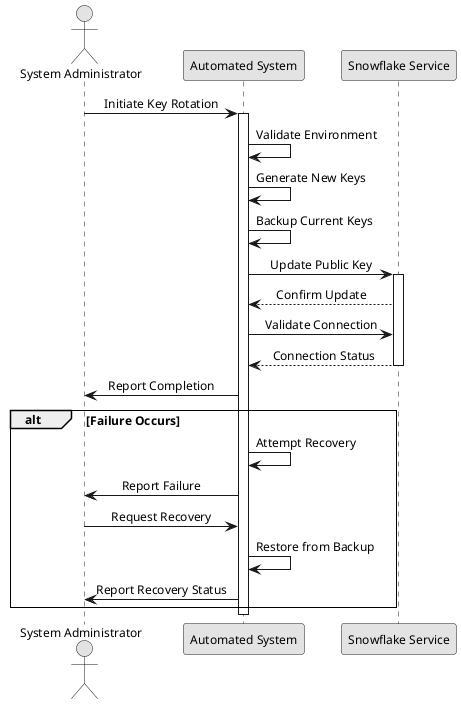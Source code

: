 @startuml manual_rotation
skinparam monochrome true
skinparam shadowing false
skinparam defaultFontName Arial
skinparam defaultFontSize 12
skinparam sequenceMessageAlign center
skinparam sequenceGroupBorderThickness 1

actor "System Administrator" as Admin
participant "Automated System" as System
participant "Snowflake Service" as Snow

Admin -> System: Initiate Key Rotation
activate System

System -> System: Validate Environment
System -> System: Generate New Keys
System -> System: Backup Current Keys
System -> Snow: Update Public Key
activate Snow
Snow --> System: Confirm Update
System -> Snow: Validate Connection
Snow --> System: Connection Status
deactivate Snow
System -> Admin: Report Completion

alt Failure Occurs
    System -> System: Attempt Recovery
    System -> Admin: Report Failure
    Admin -> System: Request Recovery
    System -> System: Restore from Backup
    System -> Admin: Report Recovery Status
end

deactivate System

@enduml 